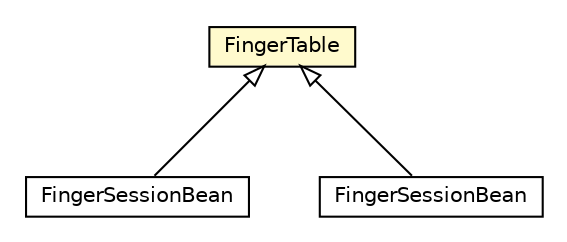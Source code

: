 #!/usr/local/bin/dot
#
# Class diagram 
# Generated by UMLGraph version R5_6-24-gf6e263 (http://www.umlgraph.org/)
#

digraph G {
	edge [fontname="Helvetica",fontsize=10,labelfontname="Helvetica",labelfontsize=10];
	node [fontname="Helvetica",fontsize=10,shape=plaintext];
	nodesep=0.25;
	ranksep=0.5;
	// org.unict.ing.pds.dhtdb.utils.chord.FingerTable
	c1213 [label=<<table title="org.unict.ing.pds.dhtdb.utils.chord.FingerTable" border="0" cellborder="1" cellspacing="0" cellpadding="2" port="p" bgcolor="lemonChiffon" href="./FingerTable.html">
		<tr><td><table border="0" cellspacing="0" cellpadding="1">
<tr><td align="center" balign="center"> FingerTable </td></tr>
		</table></td></tr>
		</table>>, URL="./FingerTable.html", fontname="Helvetica", fontcolor="black", fontsize=10.0];
	// org.unict.ing.pds.dhtdb.datamanager.FingerSessionBean
	c1223 [label=<<table title="org.unict.ing.pds.dhtdb.datamanager.FingerSessionBean" border="0" cellborder="1" cellspacing="0" cellpadding="2" port="p" href="../../datamanager/FingerSessionBean.html">
		<tr><td><table border="0" cellspacing="0" cellpadding="1">
<tr><td align="center" balign="center"> FingerSessionBean </td></tr>
		</table></td></tr>
		</table>>, URL="../../datamanager/FingerSessionBean.html", fontname="Helvetica", fontcolor="black", fontsize=10.0];
	// org.unict.ing.pds.dhtdb.replica.p2p.FingerSessionBean
	c1236 [label=<<table title="org.unict.ing.pds.dhtdb.replica.p2p.FingerSessionBean" border="0" cellborder="1" cellspacing="0" cellpadding="2" port="p" href="../../replica/p2p/FingerSessionBean.html">
		<tr><td><table border="0" cellspacing="0" cellpadding="1">
<tr><td align="center" balign="center"> FingerSessionBean </td></tr>
		</table></td></tr>
		</table>>, URL="../../replica/p2p/FingerSessionBean.html", fontname="Helvetica", fontcolor="black", fontsize=10.0];
	//org.unict.ing.pds.dhtdb.datamanager.FingerSessionBean extends org.unict.ing.pds.dhtdb.utils.chord.FingerTable
	c1213:p -> c1223:p [dir=back,arrowtail=empty];
	//org.unict.ing.pds.dhtdb.replica.p2p.FingerSessionBean extends org.unict.ing.pds.dhtdb.utils.chord.FingerTable
	c1213:p -> c1236:p [dir=back,arrowtail=empty];
}

